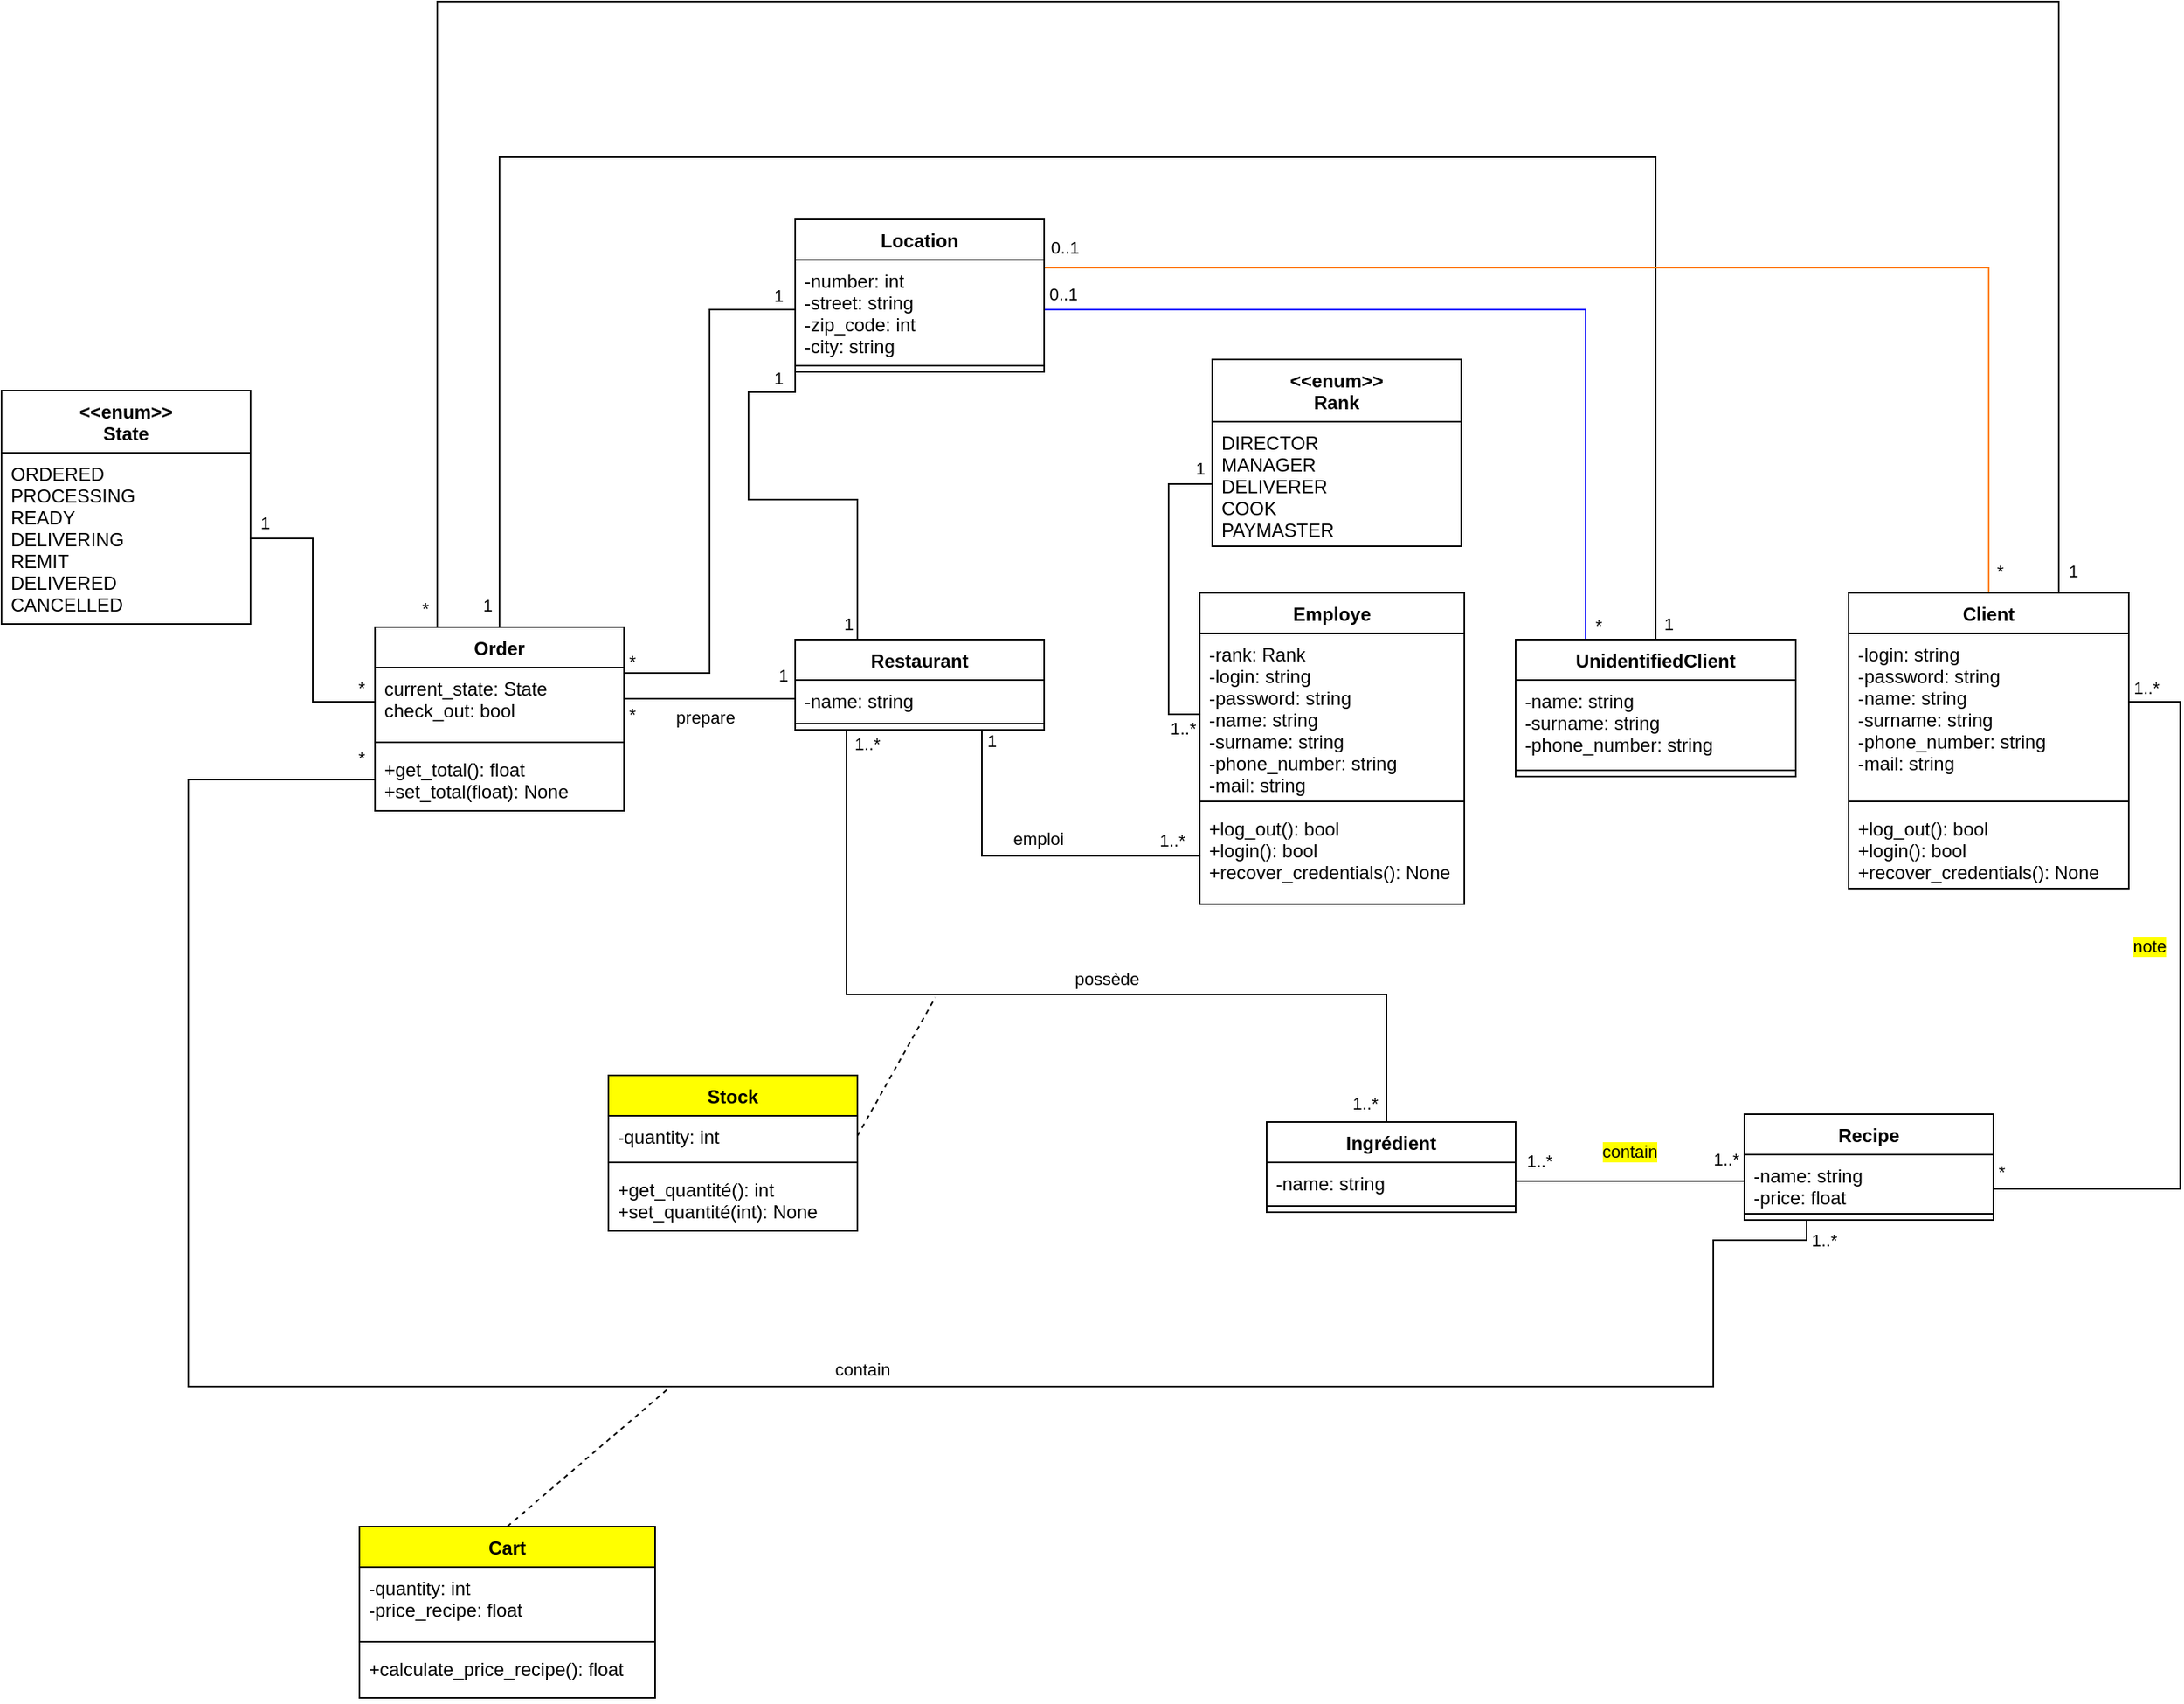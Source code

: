 <mxfile version="13.3.1" type="device"><diagram name="Page-1" id="58cdce13-f638-feb5-8d6f-7d28b1aa9fa0"><mxGraphModel dx="1278" dy="949" grid="1" gridSize="10" guides="1" tooltips="1" connect="1" arrows="1" fold="1" page="1" pageScale="1" pageWidth="1100" pageHeight="850" background="#ffffff" math="0" shadow="0"><root><mxCell id="0"/><mxCell id="1" parent="0"/><mxCell id="4RIuu6g8Ll3O6P_jRk4c-29" value="" style="endArrow=none;html=1;entryX=0;entryY=0.5;entryDx=0;entryDy=0;exitX=0.75;exitY=1;exitDx=0;exitDy=0;edgeStyle=orthogonalEdgeStyle;rounded=0;" parent="1" source="4RIuu6g8Ll3O6P_jRk4c-1" target="4RIuu6g8Ll3O6P_jRk4c-8" edge="1"><mxGeometry width="50" height="50" relative="1" as="geometry"><mxPoint x="770" y="1101" as="sourcePoint"/><mxPoint x="908" y="443" as="targetPoint"/></mxGeometry></mxCell><mxCell id="4RIuu6g8Ll3O6P_jRk4c-30" value="emploi" style="edgeLabel;html=1;align=center;verticalAlign=middle;resizable=0;points=[];" parent="4RIuu6g8Ll3O6P_jRk4c-29" vertex="1" connectable="0"><mxGeometry x="0.167" y="3" relative="1" as="geometry"><mxPoint x="-12" y="-8" as="offset"/></mxGeometry></mxCell><mxCell id="4RIuu6g8Ll3O6P_jRk4c-32" value="1" style="edgeLabel;html=1;align=center;verticalAlign=middle;resizable=0;points=[];" parent="4RIuu6g8Ll3O6P_jRk4c-29" vertex="1" connectable="0"><mxGeometry x="-0.858" y="2" relative="1" as="geometry"><mxPoint x="4" y="-9" as="offset"/></mxGeometry></mxCell><mxCell id="4RIuu6g8Ll3O6P_jRk4c-33" value="1..*" style="edgeLabel;html=1;align=center;verticalAlign=middle;resizable=0;points=[];" parent="4RIuu6g8Ll3O6P_jRk4c-29" vertex="1" connectable="0"><mxGeometry x="0.892" y="-1" relative="1" as="geometry"><mxPoint x="-6.12" y="-11.19" as="offset"/></mxGeometry></mxCell><mxCell id="4RIuu6g8Ll3O6P_jRk4c-35" value="" style="endArrow=none;html=1;edgeStyle=orthogonalEdgeStyle;rounded=0;entryX=0.25;entryY=1;entryDx=0;entryDy=0;exitX=0.5;exitY=0;exitDx=0;exitDy=0;" parent="1" source="4RIuu6g8Ll3O6P_jRk4c-25" target="4RIuu6g8Ll3O6P_jRk4c-1" edge="1"><mxGeometry width="50" height="50" relative="1" as="geometry"><mxPoint x="967.92" y="1333.01" as="sourcePoint"/><mxPoint x="643.28" y="1115.222" as="targetPoint"/><Array as="points"><mxPoint x="990" y="1340"/><mxPoint x="990" y="1258"/><mxPoint x="643" y="1258"/><mxPoint x="643" y="1088"/></Array></mxGeometry></mxCell><mxCell id="4RIuu6g8Ll3O6P_jRk4c-36" value="possède" style="edgeLabel;html=1;align=center;verticalAlign=middle;resizable=0;points=[];labelBackgroundColor=#FFFFFF;" parent="4RIuu6g8Ll3O6P_jRk4c-35" vertex="1" connectable="0"><mxGeometry x="-0.191" y="2" relative="1" as="geometry"><mxPoint x="-18.91" y="-12" as="offset"/></mxGeometry></mxCell><mxCell id="4RIuu6g8Ll3O6P_jRk4c-43" value="1..*" style="edgeLabel;html=1;align=center;verticalAlign=middle;resizable=0;points=[];" parent="4RIuu6g8Ll3O6P_jRk4c-35" vertex="1" connectable="0"><mxGeometry x="0.867" y="-1" relative="1" as="geometry"><mxPoint x="12" y="-24.91" as="offset"/></mxGeometry></mxCell><mxCell id="4RIuu6g8Ll3O6P_jRk4c-44" value="1..*" style="edgeLabel;html=1;align=center;verticalAlign=middle;resizable=0;points=[];" parent="4RIuu6g8Ll3O6P_jRk4c-35" vertex="1" connectable="0"><mxGeometry x="-0.905" y="-4" relative="1" as="geometry"><mxPoint x="-18" y="14" as="offset"/></mxGeometry></mxCell><mxCell id="4RIuu6g8Ll3O6P_jRk4c-37" value="" style="endArrow=none;dashed=1;html=1;exitX=1;exitY=0.5;exitDx=0;exitDy=0;" parent="1" source="4RIuu6g8Ll3O6P_jRk4c-40" edge="1"><mxGeometry width="50" height="50" relative="1" as="geometry"><mxPoint x="290" y="599" as="sourcePoint"/><mxPoint x="700" y="1260" as="targetPoint"/></mxGeometry></mxCell><mxCell id="gekr-8qGBTe7ZAommQFG-1" value="" style="endArrow=none;html=1;edgeStyle=orthogonalEdgeStyle;entryX=0;entryY=0.5;entryDx=0;entryDy=0;exitX=1;exitY=0.5;exitDx=0;exitDy=0;" parent="1" source="4RIuu6g8Ll3O6P_jRk4c-26" target="4RIuu6g8Ll3O6P_jRk4c-10" edge="1"><mxGeometry width="50" height="50" relative="1" as="geometry"><mxPoint x="1180" y="1500" as="sourcePoint"/><mxPoint x="460" y="960" as="targetPoint"/><Array as="points"/></mxGeometry></mxCell><mxCell id="gekr-8qGBTe7ZAommQFG-3" value="contain" style="edgeLabel;html=1;align=center;verticalAlign=middle;resizable=0;points=[];labelBackgroundColor=#FFFF00;" parent="gekr-8qGBTe7ZAommQFG-1" vertex="1" connectable="0"><mxGeometry x="0.12" relative="1" as="geometry"><mxPoint x="-10" y="-19.5" as="offset"/></mxGeometry></mxCell><mxCell id="gekr-8qGBTe7ZAommQFG-4" value="1..*" style="edgeLabel;html=1;align=center;verticalAlign=middle;resizable=0;points=[];" parent="gekr-8qGBTe7ZAommQFG-1" vertex="1" connectable="0"><mxGeometry x="0.88" y="1" relative="1" as="geometry"><mxPoint x="-2.93" y="-13" as="offset"/></mxGeometry></mxCell><mxCell id="gekr-8qGBTe7ZAommQFG-5" value="1..*" style="edgeLabel;html=1;align=center;verticalAlign=middle;resizable=0;points=[];" parent="gekr-8qGBTe7ZAommQFG-1" vertex="1" connectable="0"><mxGeometry x="-0.897" y="1" relative="1" as="geometry"><mxPoint x="7.41" y="-12.5" as="offset"/></mxGeometry></mxCell><mxCell id="gekr-8qGBTe7ZAommQFG-58" style="edgeStyle=orthogonalEdgeStyle;rounded=0;orthogonalLoop=1;jettySize=auto;html=1;exitX=1;exitY=0.5;exitDx=0;exitDy=0;entryX=1;entryY=0.5;entryDx=0;entryDy=0;endArrow=none;endFill=0;endSize=8;" parent="1" source="4RIuu6g8Ll3O6P_jRk4c-18" target="4RIuu6g8Ll3O6P_jRk4c-10" edge="1"><mxGeometry relative="1" as="geometry"><Array as="points"><mxPoint x="1467" y="1070"/><mxPoint x="1500" y="1070"/><mxPoint x="1500" y="1383"/><mxPoint x="1380" y="1383"/></Array></mxGeometry></mxCell><mxCell id="gekr-8qGBTe7ZAommQFG-59" value="note" style="edgeLabel;html=1;align=center;verticalAlign=middle;resizable=0;points=[];labelBackgroundColor=#FFFF00;" parent="gekr-8qGBTe7ZAommQFG-58" vertex="1" connectable="0"><mxGeometry x="0.243" y="-2" relative="1" as="geometry"><mxPoint x="-18.06" y="-99.94" as="offset"/></mxGeometry></mxCell><mxCell id="gekr-8qGBTe7ZAommQFG-60" value="*" style="edgeLabel;html=1;align=center;verticalAlign=middle;resizable=0;points=[];" parent="gekr-8qGBTe7ZAommQFG-58" vertex="1" connectable="0"><mxGeometry x="0.902" y="1" relative="1" as="geometry"><mxPoint x="-13.67" y="-12" as="offset"/></mxGeometry></mxCell><mxCell id="gekr-8qGBTe7ZAommQFG-61" value="1..*" style="edgeLabel;html=1;align=center;verticalAlign=middle;resizable=0;points=[];" parent="gekr-8qGBTe7ZAommQFG-58" vertex="1" connectable="0"><mxGeometry x="-0.893" y="-1" relative="1" as="geometry"><mxPoint x="-6.58" y="-10" as="offset"/></mxGeometry></mxCell><mxCell id="UU1VeiNzVCUgglQLqWZh-19" style="edgeStyle=orthogonalEdgeStyle;rounded=0;orthogonalLoop=1;jettySize=auto;html=1;endArrow=none;endFill=0;endSize=8;strokeWidth=1;exitX=0;exitY=0.5;exitDx=0;exitDy=0;entryX=1;entryY=0.5;entryDx=0;entryDy=0;" parent="1" source="4RIuu6g8Ll3O6P_jRk4c-2" target="4RIuu6g8Ll3O6P_jRk4c-14" edge="1"><mxGeometry relative="1" as="geometry"><mxPoint x="520" y="1080" as="targetPoint"/><Array as="points"><mxPoint x="500" y="1068"/></Array><mxPoint x="580" y="1061" as="sourcePoint"/></mxGeometry></mxCell><mxCell id="UU1VeiNzVCUgglQLqWZh-20" value="1" style="edgeLabel;html=1;align=center;verticalAlign=middle;resizable=0;points=[];" parent="UU1VeiNzVCUgglQLqWZh-19" vertex="1" connectable="0"><mxGeometry x="-0.988" y="1" relative="1" as="geometry"><mxPoint x="-8.04" y="-15.79" as="offset"/></mxGeometry></mxCell><mxCell id="UU1VeiNzVCUgglQLqWZh-21" value="*" style="edgeLabel;html=1;align=center;verticalAlign=middle;resizable=0;points=[];" parent="UU1VeiNzVCUgglQLqWZh-19" vertex="1" connectable="0"><mxGeometry x="0.981" y="5" relative="1" as="geometry"><mxPoint y="8.83" as="offset"/></mxGeometry></mxCell><mxCell id="UU1VeiNzVCUgglQLqWZh-22" value="prepare" style="edgeLabel;html=1;align=center;verticalAlign=middle;resizable=0;points=[];" parent="UU1VeiNzVCUgglQLqWZh-19" vertex="1" connectable="0"><mxGeometry x="-0.138" y="-2" relative="1" as="geometry"><mxPoint x="-10" y="14" as="offset"/></mxGeometry></mxCell><mxCell id="TRmeWPD1fU5DAyLMQd7Y-1" style="edgeStyle=orthogonalEdgeStyle;rounded=0;orthogonalLoop=1;jettySize=auto;html=1;exitX=0.25;exitY=1;exitDx=0;exitDy=0;entryX=0;entryY=0.5;entryDx=0;entryDy=0;endArrow=none;endFill=0;" parent="1" source="4RIuu6g8Ll3O6P_jRk4c-9" target="4RIuu6g8Ll3O6P_jRk4c-16" edge="1"><mxGeometry relative="1" as="geometry"><Array as="points"><mxPoint x="1260" y="1416"/><mxPoint x="1200" y="1416"/><mxPoint x="1200" y="1510"/><mxPoint x="220" y="1510"/><mxPoint x="220" y="1120"/></Array><mxPoint x="1220" y="1416" as="sourcePoint"/></mxGeometry></mxCell><mxCell id="TRmeWPD1fU5DAyLMQd7Y-2" value="contain" style="edgeLabel;html=1;align=center;verticalAlign=middle;resizable=0;points=[];labelBackgroundColor=#FFFFFF;labelBorderColor=none;" parent="TRmeWPD1fU5DAyLMQd7Y-1" vertex="1" connectable="0"><mxGeometry x="-0.128" y="2" relative="1" as="geometry"><mxPoint x="8" y="-13" as="offset"/></mxGeometry></mxCell><mxCell id="TRmeWPD1fU5DAyLMQd7Y-3" value="1..*" style="edgeLabel;html=1;align=center;verticalAlign=middle;resizable=0;points=[];" parent="TRmeWPD1fU5DAyLMQd7Y-1" vertex="1" connectable="0"><mxGeometry x="-0.947" y="-1" relative="1" as="geometry"><mxPoint x="42" y="1" as="offset"/></mxGeometry></mxCell><mxCell id="TRmeWPD1fU5DAyLMQd7Y-4" value="*" style="edgeLabel;html=1;align=center;verticalAlign=middle;resizable=0;points=[];" parent="TRmeWPD1fU5DAyLMQd7Y-1" vertex="1" connectable="0"><mxGeometry x="0.914" y="-2" relative="1" as="geometry"><mxPoint x="62.18" y="-16" as="offset"/></mxGeometry></mxCell><mxCell id="UU1VeiNzVCUgglQLqWZh-1" style="edgeStyle=orthogonalEdgeStyle;rounded=0;orthogonalLoop=1;jettySize=auto;html=1;exitX=0.5;exitY=0;exitDx=0;exitDy=0;endArrow=none;endFill=0;strokeWidth=1;endSize=8;strokeColor=#000000;entryX=0.5;entryY=0;entryDx=0;entryDy=0;" parent="1" source="gekr-8qGBTe7ZAommQFG-66" target="4RIuu6g8Ll3O6P_jRk4c-13" edge="1"><mxGeometry relative="1" as="geometry"><mxPoint x="220" y="740" as="targetPoint"/><Array as="points"><mxPoint x="1163" y="720"/><mxPoint x="420" y="720"/></Array></mxGeometry></mxCell><mxCell id="GmhSequ_2CeiQ7l0snwX-2" value="1" style="edgeLabel;html=1;align=center;verticalAlign=middle;resizable=0;points=[];" parent="UU1VeiNzVCUgglQLqWZh-1" vertex="1" connectable="0"><mxGeometry x="0.984" y="2" relative="1" as="geometry"><mxPoint x="-10" y="-3.61" as="offset"/></mxGeometry></mxCell><mxCell id="GmhSequ_2CeiQ7l0snwX-3" value="1" style="edgeLabel;html=1;align=center;verticalAlign=middle;resizable=0;points=[];" parent="UU1VeiNzVCUgglQLqWZh-1" vertex="1" connectable="0"><mxGeometry x="-0.98" y="-2" relative="1" as="geometry"><mxPoint x="6" y="3" as="offset"/></mxGeometry></mxCell><mxCell id="-BqwRsxjD68ESm7fAQoh-1" style="edgeStyle=orthogonalEdgeStyle;rounded=0;orthogonalLoop=1;jettySize=auto;html=1;exitX=0.5;exitY=0;exitDx=0;exitDy=0;endArrow=none;endFill=0;endSize=8;strokeColor=#FF8000;entryX=1;entryY=0.25;entryDx=0;entryDy=0;" parent="1" source="4RIuu6g8Ll3O6P_jRk4c-17" target="-BqwRsxjD68ESm7fAQoh-3" edge="1"><mxGeometry relative="1" as="geometry"><mxPoint x="1270" y="750" as="targetPoint"/><Array as="points"><mxPoint x="1377" y="791"/></Array></mxGeometry></mxCell><mxCell id="GmhSequ_2CeiQ7l0snwX-8" value="*" style="edgeLabel;html=1;align=center;verticalAlign=middle;resizable=0;points=[];" parent="-BqwRsxjD68ESm7fAQoh-1" vertex="1" connectable="0"><mxGeometry x="-0.958" y="1" relative="1" as="geometry"><mxPoint x="8" y="3.21" as="offset"/></mxGeometry></mxCell><mxCell id="GmhSequ_2CeiQ7l0snwX-9" value="0..1" style="edgeLabel;html=1;align=center;verticalAlign=middle;resizable=0;points=[];" parent="-BqwRsxjD68ESm7fAQoh-1" vertex="1" connectable="0"><mxGeometry x="0.95" y="1" relative="1" as="geometry"><mxPoint x="-1.19" y="-14" as="offset"/></mxGeometry></mxCell><mxCell id="4RIuu6g8Ll3O6P_jRk4c-25" value="Ingrédient" style="swimlane;fontStyle=1;align=center;verticalAlign=top;childLayout=stackLayout;horizontal=1;startSize=26;horizontalStack=0;resizeParent=1;resizeParentMax=0;resizeLast=0;collapsible=1;marginBottom=0;" parent="1" vertex="1"><mxGeometry x="913" y="1340" width="160" height="58" as="geometry"/></mxCell><mxCell id="4RIuu6g8Ll3O6P_jRk4c-26" value="-name: string" style="text;strokeColor=none;fillColor=none;align=left;verticalAlign=top;spacingLeft=4;spacingRight=4;overflow=hidden;rotatable=0;points=[[0,0.5],[1,0.5]];portConstraint=eastwest;" parent="4RIuu6g8Ll3O6P_jRk4c-25" vertex="1"><mxGeometry y="26" width="160" height="24" as="geometry"/></mxCell><mxCell id="4RIuu6g8Ll3O6P_jRk4c-27" value="" style="line;strokeWidth=1;fillColor=none;align=left;verticalAlign=middle;spacingTop=-1;spacingLeft=3;spacingRight=3;rotatable=0;labelPosition=right;points=[];portConstraint=eastwest;" parent="4RIuu6g8Ll3O6P_jRk4c-25" vertex="1"><mxGeometry y="50" width="160" height="8" as="geometry"/></mxCell><mxCell id="GmhSequ_2CeiQ7l0snwX-10" style="edgeStyle=orthogonalEdgeStyle;rounded=0;orthogonalLoop=1;jettySize=auto;html=1;exitX=0.75;exitY=0;exitDx=0;exitDy=0;endArrow=none;endFill=0;strokeColor=#000000;entryX=0.25;entryY=0;entryDx=0;entryDy=0;" parent="1" source="4RIuu6g8Ll3O6P_jRk4c-17" target="4RIuu6g8Ll3O6P_jRk4c-13" edge="1"><mxGeometry relative="1" as="geometry"><mxPoint x="330" y="280" as="targetPoint"/><Array as="points"><mxPoint x="1422" y="620"/><mxPoint x="380" y="620"/></Array></mxGeometry></mxCell><mxCell id="GmhSequ_2CeiQ7l0snwX-11" value="*" style="edgeLabel;html=1;align=center;verticalAlign=middle;resizable=0;points=[];" parent="GmhSequ_2CeiQ7l0snwX-10" vertex="1" connectable="0"><mxGeometry x="0.984" y="-2" relative="1" as="geometry"><mxPoint x="-6" y="2" as="offset"/></mxGeometry></mxCell><mxCell id="GmhSequ_2CeiQ7l0snwX-12" value="1" style="edgeLabel;html=1;align=center;verticalAlign=middle;resizable=0;points=[];" parent="GmhSequ_2CeiQ7l0snwX-10" vertex="1" connectable="0"><mxGeometry x="-0.983" y="-1" relative="1" as="geometry"><mxPoint x="8" y="1" as="offset"/></mxGeometry></mxCell><mxCell id="4RIuu6g8Ll3O6P_jRk4c-17" value="Client" style="swimlane;fontStyle=1;align=center;verticalAlign=top;childLayout=stackLayout;horizontal=1;startSize=26;horizontalStack=0;resizeParent=1;resizeParentMax=0;resizeLast=0;collapsible=1;marginBottom=0;" parent="1" vertex="1"><mxGeometry x="1287" y="1000" width="180" height="190" as="geometry"/></mxCell><mxCell id="4RIuu6g8Ll3O6P_jRk4c-18" value="-login: string&#10;-password: string&#10;-name: string&#10;-surname: string&#10;-phone_number: string&#10;-mail: string" style="text;strokeColor=none;fillColor=none;align=left;verticalAlign=top;spacingLeft=4;spacingRight=4;overflow=hidden;rotatable=0;points=[[0,0.5],[1,0.5]];portConstraint=eastwest;" parent="4RIuu6g8Ll3O6P_jRk4c-17" vertex="1"><mxGeometry y="26" width="180" height="104" as="geometry"/></mxCell><mxCell id="4RIuu6g8Ll3O6P_jRk4c-19" value="" style="line;strokeWidth=1;fillColor=none;align=left;verticalAlign=middle;spacingTop=-1;spacingLeft=3;spacingRight=3;rotatable=0;labelPosition=right;points=[];portConstraint=eastwest;" parent="4RIuu6g8Ll3O6P_jRk4c-17" vertex="1"><mxGeometry y="130" width="180" height="8" as="geometry"/></mxCell><mxCell id="4RIuu6g8Ll3O6P_jRk4c-20" value="+log_out(): bool&#10;+login(): bool&#10;+recover_credentials(): None" style="text;strokeColor=none;fillColor=none;align=left;verticalAlign=top;spacingLeft=4;spacingRight=4;overflow=hidden;rotatable=0;points=[[0,0.5],[1,0.5]];portConstraint=eastwest;" parent="4RIuu6g8Ll3O6P_jRk4c-17" vertex="1"><mxGeometry y="138" width="180" height="52" as="geometry"/></mxCell><mxCell id="GmhSequ_2CeiQ7l0snwX-4" style="edgeStyle=orthogonalEdgeStyle;rounded=0;orthogonalLoop=1;jettySize=auto;html=1;exitX=0.25;exitY=0;exitDx=0;exitDy=0;endArrow=none;endFill=0;strokeColor=#0000FF;entryX=1;entryY=0.5;entryDx=0;entryDy=0;" parent="1" source="gekr-8qGBTe7ZAommQFG-66" target="-BqwRsxjD68ESm7fAQoh-4" edge="1"><mxGeometry relative="1" as="geometry"><mxPoint x="850" y="780" as="targetPoint"/><Array as="points"><mxPoint x="1118" y="818"/></Array></mxGeometry></mxCell><mxCell id="GmhSequ_2CeiQ7l0snwX-5" value="*" style="edgeLabel;html=1;align=center;verticalAlign=middle;resizable=0;points=[];" parent="GmhSequ_2CeiQ7l0snwX-4" vertex="1" connectable="0"><mxGeometry x="-0.946" relative="1" as="geometry"><mxPoint x="8" y="6" as="offset"/></mxGeometry></mxCell><mxCell id="GmhSequ_2CeiQ7l0snwX-6" value="0..1" style="edgeLabel;html=1;align=center;verticalAlign=middle;resizable=0;points=[];" parent="GmhSequ_2CeiQ7l0snwX-4" vertex="1" connectable="0"><mxGeometry x="0.964" y="1" relative="1" as="geometry"><mxPoint x="2" y="-11" as="offset"/></mxGeometry></mxCell><mxCell id="gekr-8qGBTe7ZAommQFG-66" value="UnidentifiedClient" style="swimlane;fontStyle=1;align=center;verticalAlign=top;childLayout=stackLayout;horizontal=1;startSize=26;horizontalStack=0;resizeParent=1;resizeParentMax=0;resizeLast=0;collapsible=1;marginBottom=0;" parent="1" vertex="1"><mxGeometry x="1073" y="1030" width="180" height="88" as="geometry"/></mxCell><mxCell id="gekr-8qGBTe7ZAommQFG-67" value="-name: string&#10;-surname: string&#10;-phone_number: string" style="text;strokeColor=none;fillColor=none;align=left;verticalAlign=top;spacingLeft=4;spacingRight=4;overflow=hidden;rotatable=0;points=[[0,0.5],[1,0.5]];portConstraint=eastwest;" parent="gekr-8qGBTe7ZAommQFG-66" vertex="1"><mxGeometry y="26" width="180" height="54" as="geometry"/></mxCell><mxCell id="gekr-8qGBTe7ZAommQFG-68" value="" style="line;strokeWidth=1;fillColor=none;align=left;verticalAlign=middle;spacingTop=-1;spacingLeft=3;spacingRight=3;rotatable=0;labelPosition=right;points=[];portConstraint=eastwest;" parent="gekr-8qGBTe7ZAommQFG-66" vertex="1"><mxGeometry y="80" width="180" height="8" as="geometry"/></mxCell><mxCell id="4RIuu6g8Ll3O6P_jRk4c-1" value="Restaurant" style="swimlane;fontStyle=1;align=center;verticalAlign=top;childLayout=stackLayout;horizontal=1;startSize=26;horizontalStack=0;resizeParent=1;resizeParentMax=0;resizeLast=0;collapsible=1;marginBottom=0;" parent="1" vertex="1"><mxGeometry x="610" y="1030" width="160" height="58" as="geometry"/></mxCell><mxCell id="4RIuu6g8Ll3O6P_jRk4c-2" value="-name: string" style="text;strokeColor=none;fillColor=none;align=left;verticalAlign=top;spacingLeft=4;spacingRight=4;overflow=hidden;rotatable=0;points=[[0,0.5],[1,0.5]];portConstraint=eastwest;" parent="4RIuu6g8Ll3O6P_jRk4c-1" vertex="1"><mxGeometry y="26" width="160" height="24" as="geometry"/></mxCell><mxCell id="4RIuu6g8Ll3O6P_jRk4c-3" value="" style="line;strokeWidth=1;fillColor=none;align=left;verticalAlign=middle;spacingTop=-1;spacingLeft=3;spacingRight=3;rotatable=0;labelPosition=right;points=[];portConstraint=eastwest;" parent="4RIuu6g8Ll3O6P_jRk4c-1" vertex="1"><mxGeometry y="50" width="160" height="8" as="geometry"/></mxCell><mxCell id="4RIuu6g8Ll3O6P_jRk4c-9" value="Recipe" style="swimlane;fontStyle=1;align=center;verticalAlign=top;childLayout=stackLayout;horizontal=1;startSize=26;horizontalStack=0;resizeParent=1;resizeParentMax=0;resizeLast=0;collapsible=1;marginBottom=0;" parent="1" vertex="1"><mxGeometry x="1220" y="1335" width="160" height="68" as="geometry"/></mxCell><mxCell id="4RIuu6g8Ll3O6P_jRk4c-10" value="-name: string&#10;-price: float" style="text;strokeColor=none;fillColor=none;align=left;verticalAlign=top;spacingLeft=4;spacingRight=4;overflow=hidden;rotatable=0;points=[[0,0.5],[1,0.5]];portConstraint=eastwest;" parent="4RIuu6g8Ll3O6P_jRk4c-9" vertex="1"><mxGeometry y="26" width="160" height="34" as="geometry"/></mxCell><mxCell id="4RIuu6g8Ll3O6P_jRk4c-11" value="" style="line;strokeWidth=1;fillColor=none;align=left;verticalAlign=middle;spacingTop=-1;spacingLeft=3;spacingRight=3;rotatable=0;labelPosition=right;points=[];portConstraint=eastwest;" parent="4RIuu6g8Ll3O6P_jRk4c-9" vertex="1"><mxGeometry y="60" width="160" height="8" as="geometry"/></mxCell><mxCell id="ajJ1hhkF8-Xfgmg83zPW-1" style="edgeStyle=orthogonalEdgeStyle;rounded=0;orthogonalLoop=1;jettySize=auto;html=1;exitX=1;exitY=0.25;exitDx=0;exitDy=0;entryX=0;entryY=0.5;entryDx=0;entryDy=0;endArrow=none;endFill=0;" parent="1" source="4RIuu6g8Ll3O6P_jRk4c-13" target="-BqwRsxjD68ESm7fAQoh-4" edge="1"><mxGeometry relative="1" as="geometry"><mxPoint x="490" y="790" as="targetPoint"/></mxGeometry></mxCell><mxCell id="ajJ1hhkF8-Xfgmg83zPW-4" value="1" style="edgeLabel;html=1;align=center;verticalAlign=middle;resizable=0;points=[];" parent="ajJ1hhkF8-Xfgmg83zPW-1" vertex="1" connectable="0"><mxGeometry x="0.937" y="-1" relative="1" as="geometry"><mxPoint y="-10" as="offset"/></mxGeometry></mxCell><mxCell id="ajJ1hhkF8-Xfgmg83zPW-5" value="*" style="edgeLabel;html=1;align=center;verticalAlign=middle;resizable=0;points=[];" parent="ajJ1hhkF8-Xfgmg83zPW-1" vertex="1" connectable="0"><mxGeometry x="-0.947" y="2" relative="1" as="geometry"><mxPoint x="-4" y="-6" as="offset"/></mxGeometry></mxCell><mxCell id="4RIuu6g8Ll3O6P_jRk4c-13" value="Order" style="swimlane;fontStyle=1;align=center;verticalAlign=top;childLayout=stackLayout;horizontal=1;startSize=26;horizontalStack=0;resizeParent=1;resizeParentMax=0;resizeLast=0;collapsible=1;marginBottom=0;" parent="1" vertex="1"><mxGeometry x="340" y="1022" width="160" height="118" as="geometry"/></mxCell><mxCell id="4RIuu6g8Ll3O6P_jRk4c-14" value="current_state: State&#10;check_out: bool" style="text;strokeColor=none;fillColor=none;align=left;verticalAlign=top;spacingLeft=4;spacingRight=4;overflow=hidden;rotatable=0;points=[[0,0.5],[1,0.5]];portConstraint=eastwest;" parent="4RIuu6g8Ll3O6P_jRk4c-13" vertex="1"><mxGeometry y="26" width="160" height="44" as="geometry"/></mxCell><mxCell id="4RIuu6g8Ll3O6P_jRk4c-15" value="" style="line;strokeWidth=1;fillColor=none;align=left;verticalAlign=middle;spacingTop=-1;spacingLeft=3;spacingRight=3;rotatable=0;labelPosition=right;points=[];portConstraint=eastwest;" parent="4RIuu6g8Ll3O6P_jRk4c-13" vertex="1"><mxGeometry y="70" width="160" height="8" as="geometry"/></mxCell><mxCell id="4RIuu6g8Ll3O6P_jRk4c-16" value="+get_total(): float&#10;+set_total(float): None" style="text;strokeColor=none;fillColor=none;align=left;verticalAlign=top;spacingLeft=4;spacingRight=4;overflow=hidden;rotatable=0;points=[[0,0.5],[1,0.5]];portConstraint=eastwest;" parent="4RIuu6g8Ll3O6P_jRk4c-13" vertex="1"><mxGeometry y="78" width="160" height="40" as="geometry"/></mxCell><mxCell id="4RIuu6g8Ll3O6P_jRk4c-5" value="Employe" style="swimlane;fontStyle=1;align=center;verticalAlign=top;childLayout=stackLayout;horizontal=1;startSize=26;horizontalStack=0;resizeParent=1;resizeParentMax=0;resizeLast=0;collapsible=1;marginBottom=0;" parent="1" vertex="1"><mxGeometry x="870" y="1000" width="170" height="200" as="geometry"/></mxCell><mxCell id="4RIuu6g8Ll3O6P_jRk4c-6" value="-rank: Rank&#10;-login: string&#10;-password: string&#10;-name: string&#10;-surname: string&#10;-phone_number: string&#10;-mail: string" style="text;strokeColor=none;fillColor=none;align=left;verticalAlign=top;spacingLeft=4;spacingRight=4;overflow=hidden;rotatable=0;points=[[0,0.5],[1,0.5]];portConstraint=eastwest;" parent="4RIuu6g8Ll3O6P_jRk4c-5" vertex="1"><mxGeometry y="26" width="170" height="104" as="geometry"/></mxCell><mxCell id="4RIuu6g8Ll3O6P_jRk4c-7" value="" style="line;strokeWidth=1;fillColor=none;align=left;verticalAlign=middle;spacingTop=-1;spacingLeft=3;spacingRight=3;rotatable=0;labelPosition=right;points=[];portConstraint=eastwest;" parent="4RIuu6g8Ll3O6P_jRk4c-5" vertex="1"><mxGeometry y="130" width="170" height="8" as="geometry"/></mxCell><mxCell id="4RIuu6g8Ll3O6P_jRk4c-8" value="+log_out(): bool&#10;+login(): bool&#10;+recover_credentials(): None&#10;" style="text;strokeColor=none;fillColor=none;align=left;verticalAlign=top;spacingLeft=4;spacingRight=4;overflow=hidden;rotatable=0;points=[[0,0.5],[1,0.5]];portConstraint=eastwest;" parent="4RIuu6g8Ll3O6P_jRk4c-5" vertex="1"><mxGeometry y="138" width="170" height="62" as="geometry"/></mxCell><mxCell id="4RIuu6g8Ll3O6P_jRk4c-39" value="Stock" style="swimlane;fontStyle=1;align=center;verticalAlign=top;childLayout=stackLayout;horizontal=1;startSize=26;horizontalStack=0;resizeParent=1;resizeParentMax=0;resizeLast=0;collapsible=1;marginBottom=0;fillColor=#FFFF00;" parent="1" vertex="1"><mxGeometry x="490" y="1310" width="160" height="100" as="geometry"/></mxCell><mxCell id="4RIuu6g8Ll3O6P_jRk4c-40" value="-quantity: int" style="text;strokeColor=none;fillColor=none;align=left;verticalAlign=top;spacingLeft=4;spacingRight=4;overflow=hidden;rotatable=0;points=[[0,0.5],[1,0.5]];portConstraint=eastwest;" parent="4RIuu6g8Ll3O6P_jRk4c-39" vertex="1"><mxGeometry y="26" width="160" height="26" as="geometry"/></mxCell><mxCell id="4RIuu6g8Ll3O6P_jRk4c-41" value="" style="line;strokeWidth=1;fillColor=none;align=left;verticalAlign=middle;spacingTop=-1;spacingLeft=3;spacingRight=3;rotatable=0;labelPosition=right;points=[];portConstraint=eastwest;" parent="4RIuu6g8Ll3O6P_jRk4c-39" vertex="1"><mxGeometry y="52" width="160" height="8" as="geometry"/></mxCell><mxCell id="4RIuu6g8Ll3O6P_jRk4c-42" value="+get_quantité(): int&#10;+set_quantité(int): None" style="text;strokeColor=none;fillColor=none;align=left;verticalAlign=top;spacingLeft=4;spacingRight=4;overflow=hidden;rotatable=0;points=[[0,0.5],[1,0.5]];portConstraint=eastwest;" parent="4RIuu6g8Ll3O6P_jRk4c-39" vertex="1"><mxGeometry y="60" width="160" height="40" as="geometry"/></mxCell><mxCell id="-BqwRsxjD68ESm7fAQoh-3" value="Location" style="swimlane;fontStyle=1;align=center;verticalAlign=top;childLayout=stackLayout;horizontal=1;startSize=26;horizontalStack=0;resizeParent=1;resizeParentMax=0;resizeLast=0;collapsible=1;marginBottom=0;" parent="1" vertex="1"><mxGeometry x="610" y="760" width="160" height="98" as="geometry"/></mxCell><mxCell id="-BqwRsxjD68ESm7fAQoh-4" value="-number: int&#10;-street: string&#10;-zip_code: int&#10;-city: string&#10;" style="text;strokeColor=none;fillColor=none;align=left;verticalAlign=top;spacingLeft=4;spacingRight=4;overflow=hidden;rotatable=0;points=[[0,0.5],[1,0.5]];portConstraint=eastwest;" parent="-BqwRsxjD68ESm7fAQoh-3" vertex="1"><mxGeometry y="26" width="160" height="64" as="geometry"/></mxCell><mxCell id="-BqwRsxjD68ESm7fAQoh-5" value="" style="line;strokeWidth=1;fillColor=none;align=left;verticalAlign=middle;spacingTop=-1;spacingLeft=3;spacingRight=3;rotatable=0;labelPosition=right;points=[];portConstraint=eastwest;" parent="-BqwRsxjD68ESm7fAQoh-3" vertex="1"><mxGeometry y="90" width="160" height="8" as="geometry"/></mxCell><mxCell id="-BqwRsxjD68ESm7fAQoh-8" value="" style="endArrow=none;html=1;exitX=0.25;exitY=0;exitDx=0;exitDy=0;edgeStyle=orthogonalEdgeStyle;rounded=0;entryX=0;entryY=1;entryDx=0;entryDy=0;" parent="1" source="4RIuu6g8Ll3O6P_jRk4c-1" target="-BqwRsxjD68ESm7fAQoh-3" edge="1"><mxGeometry width="50" height="50" relative="1" as="geometry"><mxPoint x="950" y="930" as="sourcePoint"/><mxPoint x="610" y="871" as="targetPoint"/><Array as="points"><mxPoint x="650" y="940"/><mxPoint x="580" y="940"/><mxPoint x="580" y="871"/><mxPoint x="610" y="871"/></Array></mxGeometry></mxCell><mxCell id="-BqwRsxjD68ESm7fAQoh-9" value="1" style="edgeLabel;html=1;align=center;verticalAlign=middle;resizable=0;points=[];" parent="-BqwRsxjD68ESm7fAQoh-8" vertex="1" connectable="0"><mxGeometry x="-0.871" relative="1" as="geometry"><mxPoint x="-6" y="7" as="offset"/></mxGeometry></mxCell><mxCell id="ajJ1hhkF8-Xfgmg83zPW-3" value="1" style="edgeLabel;html=1;align=center;verticalAlign=middle;resizable=0;points=[];" parent="-BqwRsxjD68ESm7fAQoh-8" vertex="1" connectable="0"><mxGeometry x="0.916" y="1" relative="1" as="geometry"><mxPoint x="-10" y="-8" as="offset"/></mxGeometry></mxCell><mxCell id="To3IfmzoPrD9Xdj7goHN-3" value="Cart" style="swimlane;fontStyle=1;align=center;verticalAlign=top;childLayout=stackLayout;horizontal=1;startSize=26;horizontalStack=0;resizeParent=1;resizeParentMax=0;resizeLast=0;collapsible=1;marginBottom=0;fillColor=#FFFF00;" parent="1" vertex="1"><mxGeometry x="330" y="1600" width="190" height="110" as="geometry"/></mxCell><mxCell id="To3IfmzoPrD9Xdj7goHN-4" value="-quantity: int&#10;-price_recipe: float" style="text;strokeColor=none;fillColor=none;align=left;verticalAlign=top;spacingLeft=4;spacingRight=4;overflow=hidden;rotatable=0;points=[[0,0.5],[1,0.5]];portConstraint=eastwest;" parent="To3IfmzoPrD9Xdj7goHN-3" vertex="1"><mxGeometry y="26" width="190" height="44" as="geometry"/></mxCell><mxCell id="To3IfmzoPrD9Xdj7goHN-5" value="" style="line;strokeWidth=1;fillColor=none;align=left;verticalAlign=middle;spacingTop=-1;spacingLeft=3;spacingRight=3;rotatable=0;labelPosition=right;points=[];portConstraint=eastwest;" parent="To3IfmzoPrD9Xdj7goHN-3" vertex="1"><mxGeometry y="70" width="190" height="8" as="geometry"/></mxCell><mxCell id="To3IfmzoPrD9Xdj7goHN-6" value="+calculate_price_recipe(): float" style="text;strokeColor=none;fillColor=none;align=left;verticalAlign=top;spacingLeft=4;spacingRight=4;overflow=hidden;rotatable=0;points=[[0,0.5],[1,0.5]];portConstraint=eastwest;" parent="To3IfmzoPrD9Xdj7goHN-3" vertex="1"><mxGeometry y="78" width="190" height="32" as="geometry"/></mxCell><mxCell id="To3IfmzoPrD9Xdj7goHN-7" value="" style="endArrow=none;dashed=1;html=1;exitX=0.5;exitY=0;exitDx=0;exitDy=0;" parent="1" source="To3IfmzoPrD9Xdj7goHN-3" edge="1"><mxGeometry width="50" height="50" relative="1" as="geometry"><mxPoint x="730" y="1500" as="sourcePoint"/><mxPoint x="530" y="1510" as="targetPoint"/></mxGeometry></mxCell><mxCell id="HXcI3bx_-rTR3HE84AJX-7" value="&lt;&lt;enum&gt;&gt;&#10;Rank" style="swimlane;fontStyle=1;align=center;verticalAlign=top;childLayout=stackLayout;horizontal=1;startSize=40;horizontalStack=0;resizeParent=1;resizeParentMax=0;resizeLast=0;collapsible=1;marginBottom=0;fontSize=12;swimlaneLine=1;" parent="1" vertex="1"><mxGeometry x="878" y="850" width="160" height="120" as="geometry"/></mxCell><mxCell id="HXcI3bx_-rTR3HE84AJX-8" value="DIRECTOR&#10;MANAGER&#10;DELIVERER&#10;COOK&#10;PAYMASTER" style="text;strokeColor=none;fillColor=none;align=left;verticalAlign=top;spacingLeft=4;spacingRight=4;overflow=hidden;rotatable=0;points=[[0,0.5],[1,0.5]];portConstraint=eastwest;" parent="HXcI3bx_-rTR3HE84AJX-7" vertex="1"><mxGeometry y="40" width="160" height="80" as="geometry"/></mxCell><mxCell id="sGdwklhOhs8YP0a3iyR3-5" value="&lt;&lt;enum&gt;&gt;&#10;State" style="swimlane;fontStyle=1;align=center;verticalAlign=top;childLayout=stackLayout;horizontal=1;startSize=40;horizontalStack=0;resizeParent=1;resizeParentMax=0;resizeLast=0;collapsible=1;marginBottom=0;fontSize=12;swimlaneLine=1;" parent="1" vertex="1"><mxGeometry x="100" y="870" width="160" height="150" as="geometry"/></mxCell><mxCell id="sGdwklhOhs8YP0a3iyR3-6" value="ORDERED&#10;PROCESSING&#10;READY&#10;DELIVERING&#10;REMIT&#10;DELIVERED&#10;CANCELLED" style="text;strokeColor=none;fillColor=none;align=left;verticalAlign=top;spacingLeft=4;spacingRight=4;overflow=hidden;rotatable=0;points=[[0,0.5],[1,0.5]];portConstraint=eastwest;" parent="sGdwklhOhs8YP0a3iyR3-5" vertex="1"><mxGeometry y="40" width="160" height="110" as="geometry"/></mxCell><mxCell id="toq4-4ZxI8JqnUyRv0aU-1" value="" style="endArrow=none;html=1;entryX=0;entryY=0.5;entryDx=0;entryDy=0;exitX=0;exitY=0.5;exitDx=0;exitDy=0;edgeStyle=orthogonalEdgeStyle;rounded=0;" parent="1" source="4RIuu6g8Ll3O6P_jRk4c-6" target="HXcI3bx_-rTR3HE84AJX-8" edge="1"><mxGeometry width="50" height="50" relative="1" as="geometry"><mxPoint x="850" y="1010" as="sourcePoint"/><mxPoint x="900" y="960" as="targetPoint"/><Array as="points"><mxPoint x="850" y="1078"/><mxPoint x="850" y="930"/></Array></mxGeometry></mxCell><mxCell id="toq4-4ZxI8JqnUyRv0aU-2" value="1" style="edgeLabel;html=1;align=center;verticalAlign=middle;resizable=0;points=[];" parent="toq4-4ZxI8JqnUyRv0aU-1" vertex="1" connectable="0"><mxGeometry x="0.92" y="-1" relative="1" as="geometry"><mxPoint x="-0.18" y="-11" as="offset"/></mxGeometry></mxCell><mxCell id="toq4-4ZxI8JqnUyRv0aU-3" value="1..*" style="edgeLabel;html=1;align=center;verticalAlign=middle;resizable=0;points=[];" parent="toq4-4ZxI8JqnUyRv0aU-1" vertex="1" connectable="0"><mxGeometry x="-0.924" relative="1" as="geometry"><mxPoint x="-3.56" y="9" as="offset"/></mxGeometry></mxCell><mxCell id="toq4-4ZxI8JqnUyRv0aU-4" style="edgeStyle=orthogonalEdgeStyle;rounded=0;orthogonalLoop=1;jettySize=auto;html=1;exitX=1;exitY=0.5;exitDx=0;exitDy=0;entryX=0;entryY=0.5;entryDx=0;entryDy=0;endArrow=none;endFill=0;" parent="1" source="sGdwklhOhs8YP0a3iyR3-6" target="4RIuu6g8Ll3O6P_jRk4c-14" edge="1"><mxGeometry relative="1" as="geometry"/></mxCell><mxCell id="toq4-4ZxI8JqnUyRv0aU-5" value="1" style="edgeLabel;html=1;align=center;verticalAlign=middle;resizable=0;points=[];rotation=0;" parent="toq4-4ZxI8JqnUyRv0aU-4" vertex="1" connectable="0"><mxGeometry x="-0.894" relative="1" as="geometry"><mxPoint x="-0.8" y="-10" as="offset"/></mxGeometry></mxCell><mxCell id="toq4-4ZxI8JqnUyRv0aU-6" value="*" style="edgeLabel;html=1;align=center;verticalAlign=middle;resizable=0;points=[];" parent="toq4-4ZxI8JqnUyRv0aU-4" vertex="1" connectable="0"><mxGeometry x="0.87" y="1" relative="1" as="geometry"><mxPoint x="2.8" y="-8" as="offset"/></mxGeometry></mxCell></root></mxGraphModel></diagram></mxfile>